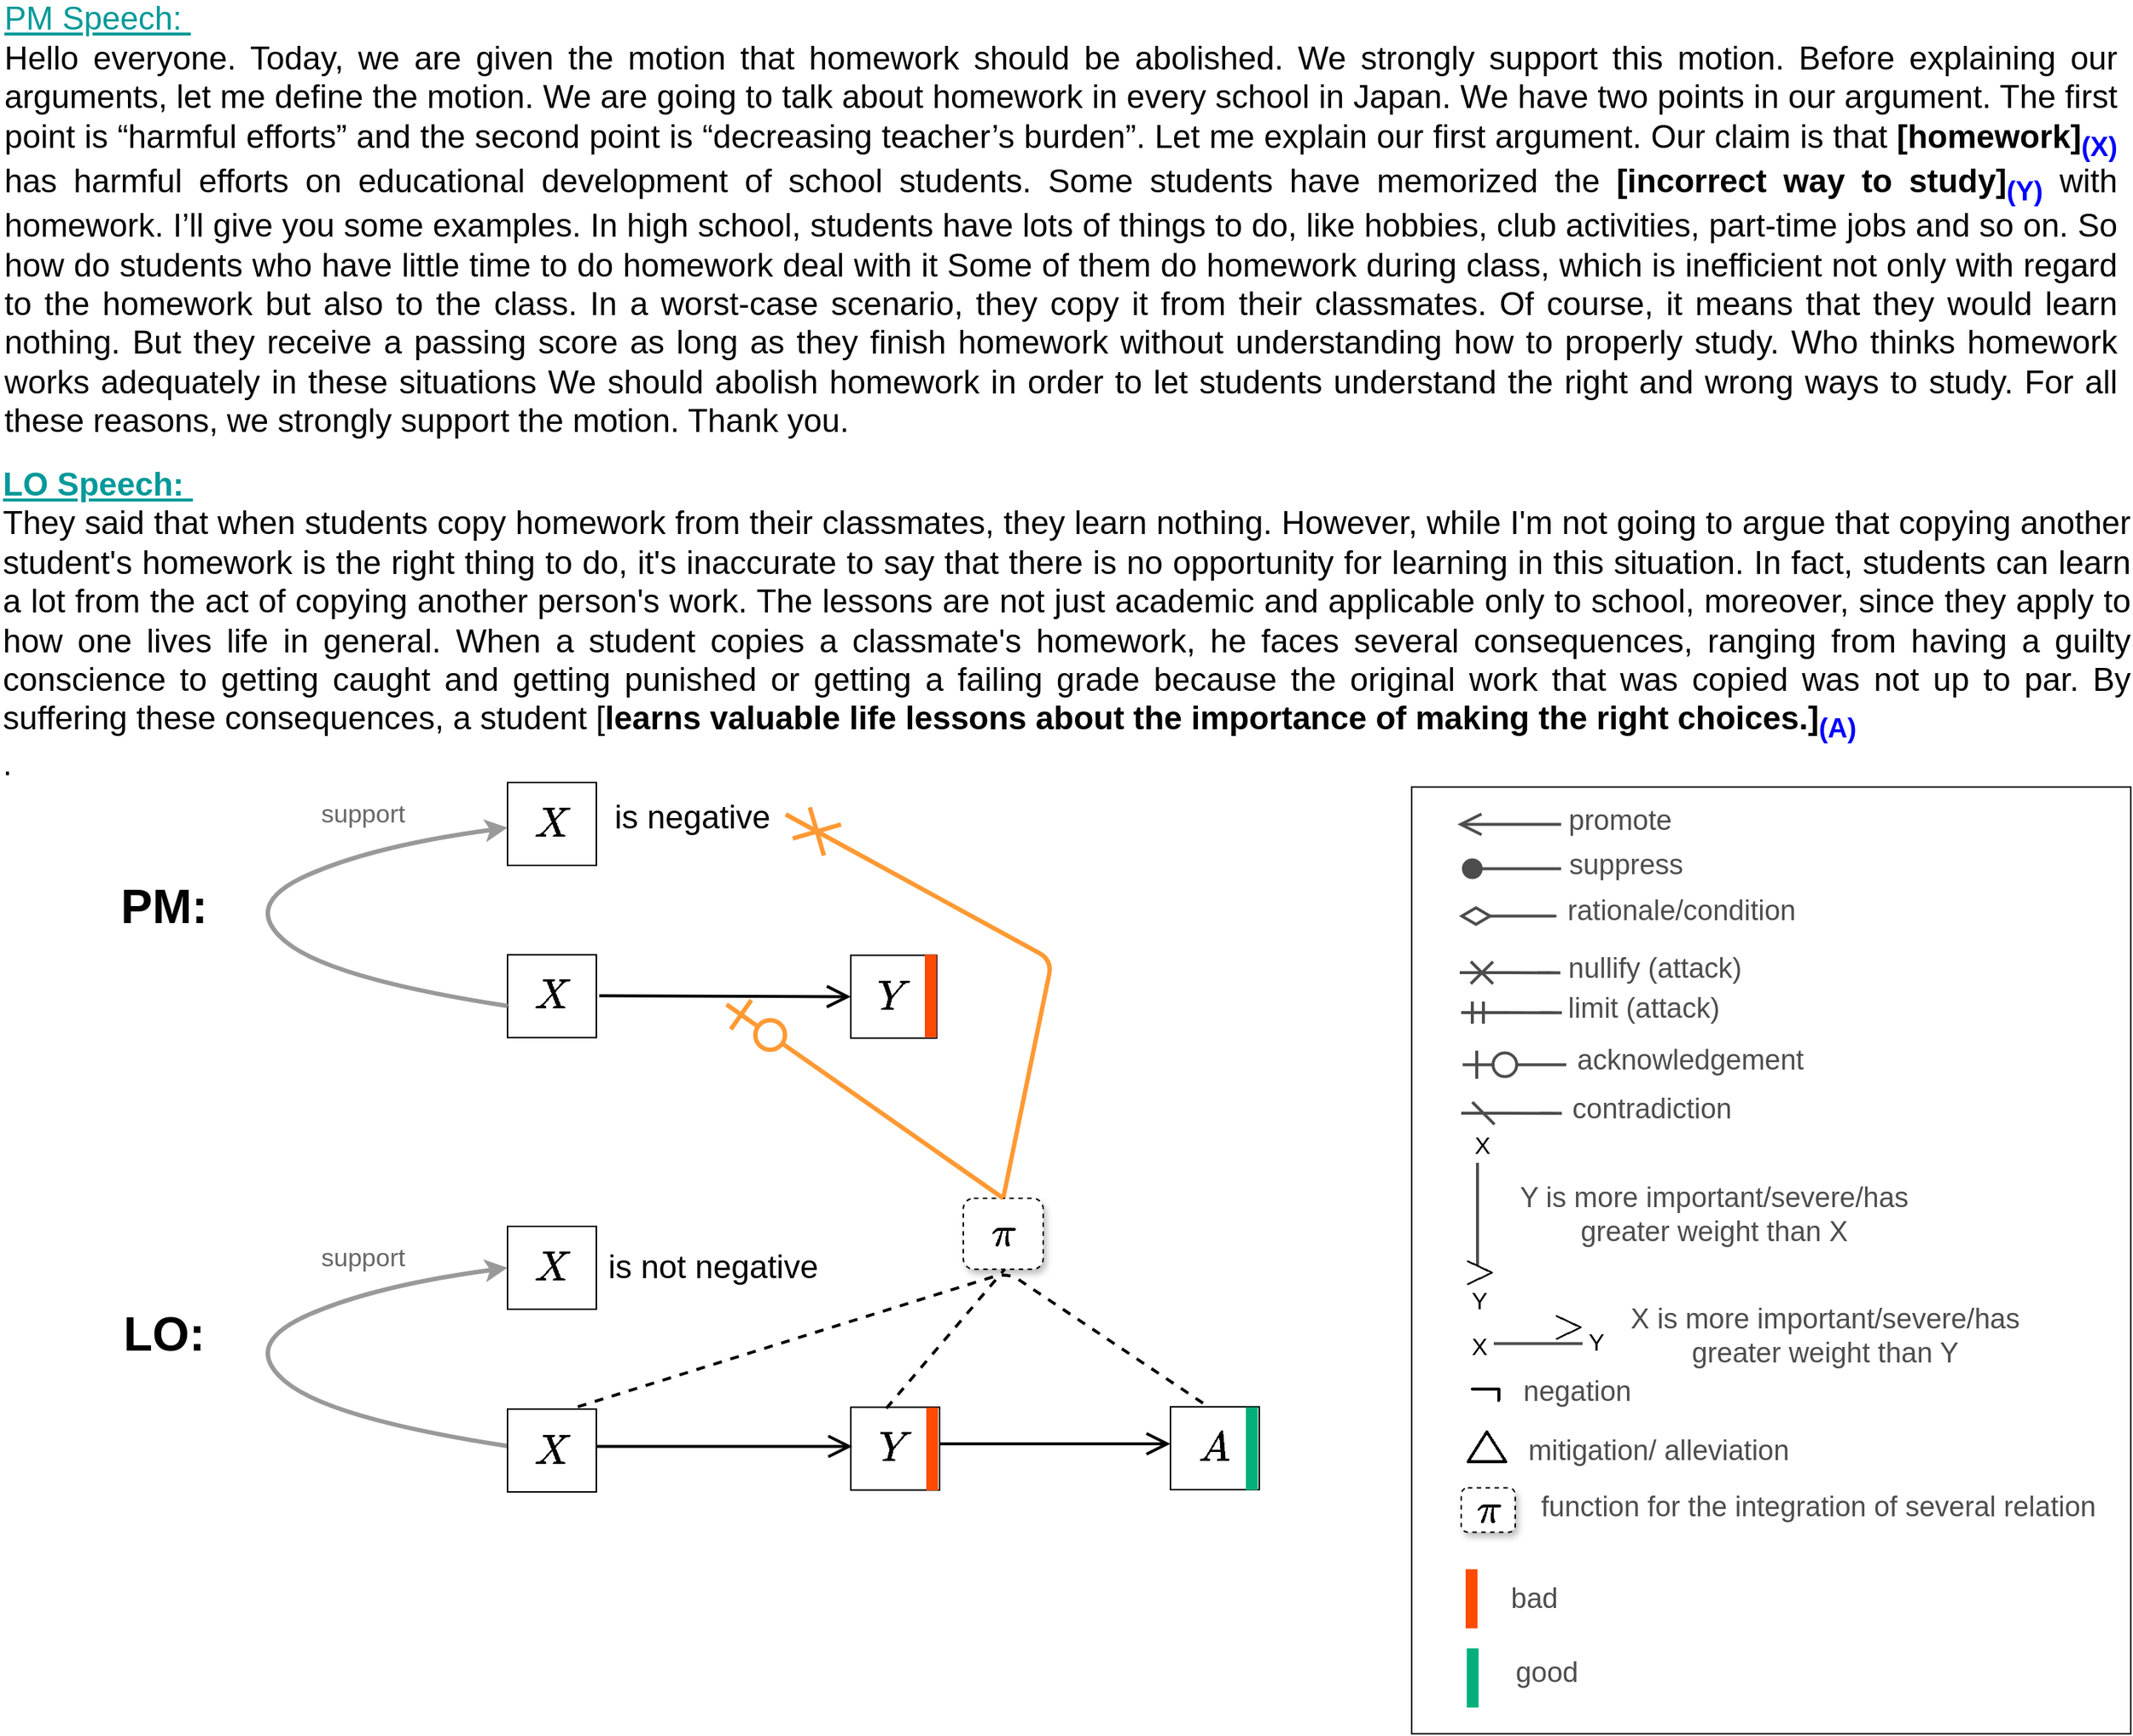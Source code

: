 <mxfile version="16.1.2" type="device"><diagram id="NebdKccpn1Tcwdz-Rh-k" name="Page-1"><mxGraphModel dx="1261" dy="2596" grid="1" gridSize="10" guides="1" tooltips="1" connect="1" arrows="1" fold="1" page="1" pageScale="1" pageWidth="1100" pageHeight="1700" math="1" shadow="0"><root><mxCell id="0"/><mxCell id="1" parent="0"/><mxCell id="UqYzVpXplDqsbALxIXjI-1" value="&lt;div style=&quot;text-align: justify ; font-size: 22px&quot;&gt;&lt;font style=&quot;font-size: 22px&quot; color=&quot;#009999&quot;&gt;&lt;u&gt;PM Speech:&amp;nbsp;&lt;/u&gt;&lt;/font&gt;&lt;/div&gt;&lt;div style=&quot;text-align: justify&quot;&gt;&lt;span style=&quot;font-size: 22px&quot;&gt;Hello everyone. Today, we are given the motion that homework should be abolished. We strongly support this motion. Before explaining our arguments, let me define the motion. We are going to talk about homework in every school in Japan. We have two points in our argument. The first point is “harmful efforts” and the second point is “decreasing teacher’s burden”. Let me explain our first argument. Our claim is that &lt;b&gt;[homework]&lt;sub&gt;&lt;font color=&quot;#0000ff&quot;&gt;(X)&lt;/font&gt;&lt;/sub&gt;&lt;/b&gt; has harmful efforts on educational development of school students. Some students have memorized the &lt;b&gt;[incorrect way to study]&lt;sub&gt;&lt;font color=&quot;#0000ff&quot;&gt;(Y)&lt;/font&gt;&lt;/sub&gt;&lt;/b&gt; with homework. I’ll give you some examples. In high school, students have lots of things to do, like hobbies, club activities, part-time jobs and so on. So how do students who have little time to do homework deal with it Some of them do homework during class, which is inefficient not only with regard to the homework but also to the class. In a worst-case scenario, they copy it from their classmates. Of course, it means that they would learn nothing. But they receive a passing score as long as they finish homework without understanding how to properly study. Who thinks homework works adequately in these situations We should abolish homework in order to let students understand the right and wrong ways to study. For all these reasons, we strongly support the motion. Thank you.&lt;/span&gt;&lt;br&gt;&lt;/div&gt;" style="text;html=1;strokeColor=none;fillColor=none;align=left;verticalAlign=middle;whiteSpace=wrap;rounded=0;" parent="1" vertex="1"><mxGeometry x="530" width="1430" height="260" as="geometry"/></mxCell><mxCell id="UqYzVpXplDqsbALxIXjI-18" value="&lt;font size=&quot;1&quot;&gt;&lt;b style=&quot;font-size: 32px&quot;&gt;PM:&lt;/b&gt;&lt;/font&gt;" style="text;html=1;strokeColor=none;fillColor=none;align=center;verticalAlign=middle;whiteSpace=wrap;rounded=0;" parent="1" vertex="1"><mxGeometry x="600" y="574" width="80" height="40" as="geometry"/></mxCell><mxCell id="UqYzVpXplDqsbALxIXjI-19" value="&lt;font size=&quot;1&quot;&gt;&lt;b style=&quot;font-size: 32px&quot;&gt;LO:&lt;/b&gt;&lt;/font&gt;" style="text;html=1;strokeColor=none;fillColor=none;align=center;verticalAlign=middle;whiteSpace=wrap;rounded=0;" parent="1" vertex="1"><mxGeometry x="600" y="862.75" width="80" height="40" as="geometry"/></mxCell><mxCell id="UqYzVpXplDqsbALxIXjI-66" value="&lt;font style=&quot;font-size: 24px&quot;&gt;$$X$$&lt;/font&gt;" style="whiteSpace=wrap;html=1;align=center;" parent="1" vertex="1"><mxGeometry x="872" y="510" width="60" height="56" as="geometry"/></mxCell><mxCell id="UqYzVpXplDqsbALxIXjI-67" value="&lt;font style=&quot;font-size: 22px&quot;&gt;is negative&lt;/font&gt;" style="text;html=1;strokeColor=none;fillColor=none;align=center;verticalAlign=middle;whiteSpace=wrap;rounded=0;" parent="1" vertex="1"><mxGeometry x="942" y="516.5" width="110" height="35" as="geometry"/></mxCell><mxCell id="UqYzVpXplDqsbALxIXjI-78" value="&lt;font style=&quot;font-size: 17px&quot; color=&quot;#666666&quot;&gt;support&lt;/font&gt;" style="text;html=1;fillColor=none;align=center;verticalAlign=middle;whiteSpace=wrap;rounded=0;rotation=0;" parent="1" vertex="1"><mxGeometry x="742" y="516.5" width="65" height="30" as="geometry"/></mxCell><mxCell id="UqYzVpXplDqsbALxIXjI-79" value="&lt;font style=&quot;font-size: 24px&quot;&gt;$$X$$&lt;/font&gt;" style="whiteSpace=wrap;html=1;align=center;" parent="1" vertex="1"><mxGeometry x="872" y="810" width="60" height="56" as="geometry"/></mxCell><mxCell id="UqYzVpXplDqsbALxIXjI-80" value="&lt;font style=&quot;font-size: 22px&quot;&gt;is not negative&lt;/font&gt;" style="text;html=1;strokeColor=none;fillColor=none;align=center;verticalAlign=middle;whiteSpace=wrap;rounded=0;" parent="1" vertex="1"><mxGeometry x="932" y="820.5" width="158" height="35" as="geometry"/></mxCell><mxCell id="UqYzVpXplDqsbALxIXjI-85" value="" style="curved=1;endArrow=classic;html=1;strokeWidth=3;exitX=0;exitY=0.5;exitDx=0;exitDy=0;entryX=0;entryY=0.5;entryDx=0;entryDy=0;strokeColor=#999999;" parent="1" target="UqYzVpXplDqsbALxIXjI-79" edge="1"><mxGeometry width="50" height="50" relative="1" as="geometry"><mxPoint x="872" y="958.5" as="sourcePoint"/><mxPoint x="642" y="910.0" as="targetPoint"/><Array as="points"><mxPoint x="752" y="940"/><mxPoint x="692" y="890.0"/><mxPoint x="782" y="850"/></Array></mxGeometry></mxCell><mxCell id="UqYzVpXplDqsbALxIXjI-86" value="&lt;font style=&quot;font-size: 17px&quot; color=&quot;#666666&quot;&gt;support&lt;/font&gt;" style="text;html=1;fillColor=none;align=center;verticalAlign=middle;whiteSpace=wrap;rounded=0;rotation=0;" parent="1" vertex="1"><mxGeometry x="742" y="816.5" width="65" height="30" as="geometry"/></mxCell><mxCell id="TlyaoN2gSQJr0GqYaBix-1" value="&lt;div style=&quot;text-align: justify ; font-size: 22px&quot;&gt;&lt;font style=&quot;font-size: 22px&quot; color=&quot;#009999&quot;&gt;&lt;b&gt;&lt;u&gt;LO Speech:&amp;nbsp;&lt;/u&gt;&lt;/b&gt;&lt;/font&gt;&lt;/div&gt;&lt;div style=&quot;text-align: justify&quot;&gt;&lt;span style=&quot;font-size: 22px&quot;&gt;They said that when students copy homework from their classmates, they learn nothing. However, while I'm not going to argue that copying another student's homework is the right thing to do, it's inaccurate to say that there is no opportunity for learning in this situation. In fact, students can learn a lot from the act of copying another person's work. The lessons are not just academic and applicable only to school, moreover, since they apply to how one lives life in general. When a student copies a classmate's homework, he faces several consequences, ranging from having a guilty conscience to getting caught and getting punished or getting a failing grade because the original work that was copied was not up to par. By suffering these consequences, a student [&lt;b&gt;learns valuable life lessons about the importance of making the right choices.]&lt;sub&gt;&lt;font color=&quot;#0000ff&quot;&gt;(A)&lt;/font&gt;&lt;/sub&gt;&lt;/b&gt;&lt;/span&gt;&lt;/div&gt;&lt;div style=&quot;text-align: justify&quot;&gt;&lt;span style=&quot;font-size: 22px&quot;&gt;.&lt;/span&gt;&lt;br&gt;&lt;/div&gt;" style="text;html=1;strokeColor=none;fillColor=none;align=left;verticalAlign=middle;whiteSpace=wrap;rounded=0;" parent="1" vertex="1"><mxGeometry x="529" y="293" width="1440" height="220" as="geometry"/></mxCell><mxCell id="zVyg_gZ9mH3cBOG2_dau-1" value="&lt;span style=&quot;font-size: 24px&quot;&gt;$$X$$&lt;/span&gt;" style="whiteSpace=wrap;html=1;align=center;" parent="1" vertex="1"><mxGeometry x="872" y="933.5" width="60" height="56" as="geometry"/></mxCell><mxCell id="zVyg_gZ9mH3cBOG2_dau-2" value="&lt;font style=&quot;font-size: 24px&quot;&gt;$$Y$$&lt;/font&gt;" style="whiteSpace=wrap;html=1;align=center;" parent="1" vertex="1"><mxGeometry x="1104" y="932.25" width="60" height="56" as="geometry"/></mxCell><mxCell id="a3201PuDjMksrVRd_3H--1" value="" style="endArrow=open;html=1;fontColor=#666666;endSize=12;entryX=0;entryY=0.5;entryDx=0;entryDy=0;endFill=0;strokeWidth=2;" parent="1" edge="1"><mxGeometry width="50" height="50" relative="1" as="geometry"><mxPoint x="932" y="958.75" as="sourcePoint"/><mxPoint x="1105" y="958.75" as="targetPoint"/></mxGeometry></mxCell><mxCell id="a3201PuDjMksrVRd_3H--5" value="" style="whiteSpace=wrap;html=1;fontColor=#666666;strokeColor=none;fillColor=#FF4B00;" parent="1" vertex="1"><mxGeometry x="1155" y="932.5" width="8" height="56" as="geometry"/></mxCell><mxCell id="a3201PuDjMksrVRd_3H--9" value="&lt;span style=&quot;font-size: 24px&quot;&gt;$$X$$&lt;/span&gt;" style="whiteSpace=wrap;html=1;align=center;" parent="1" vertex="1"><mxGeometry x="872" y="626.38" width="60" height="56" as="geometry"/></mxCell><mxCell id="a3201PuDjMksrVRd_3H--10" value="&lt;font style=&quot;font-size: 24px&quot;&gt;$$Y$$&lt;/font&gt;" style="whiteSpace=wrap;html=1;align=center;" parent="1" vertex="1"><mxGeometry x="1104" y="626.75" width="58" height="56" as="geometry"/></mxCell><mxCell id="a3201PuDjMksrVRd_3H--11" value="" style="whiteSpace=wrap;html=1;fontColor=#666666;strokeColor=none;fillColor=#FF4B00;" parent="1" vertex="1"><mxGeometry x="1154" y="626.25" width="8" height="56" as="geometry"/></mxCell><mxCell id="a3201PuDjMksrVRd_3H--12" value="" style="endArrow=open;html=1;fontColor=#666666;endSize=12;entryX=0;entryY=0.5;entryDx=0;entryDy=0;endFill=0;strokeWidth=2;exitX=1;exitY=0.5;exitDx=0;exitDy=0;" parent="1" target="a3201PuDjMksrVRd_3H--10" edge="1"><mxGeometry width="50" height="50" relative="1" as="geometry"><mxPoint x="934" y="654.08" as="sourcePoint"/><mxPoint x="1100" y="654.33" as="targetPoint"/></mxGeometry></mxCell><mxCell id="hndT9x4nRhEQMueXy8tr-1" value="" style="curved=1;endArrow=classic;html=1;strokeWidth=3;exitX=0;exitY=0.5;exitDx=0;exitDy=0;entryX=0;entryY=0.5;entryDx=0;entryDy=0;strokeColor=#999999;" parent="1" edge="1"><mxGeometry width="50" height="50" relative="1" as="geometry"><mxPoint x="872" y="661" as="sourcePoint"/><mxPoint x="872" y="540.5" as="targetPoint"/><Array as="points"><mxPoint x="752" y="642.5"/><mxPoint x="692" y="592.5"/><mxPoint x="782" y="552.5"/></Array></mxGeometry></mxCell><mxCell id="hndT9x4nRhEQMueXy8tr-4" value="" style="endArrow=none;html=1;endSize=0;strokeWidth=3;startArrow=cross;startFill=0;startSize=20;strokeColor=#FF9933;entryX=0.5;entryY=0;entryDx=0;entryDy=0;" parent="1" target="uxArnjOWM-Cs2hUMUs9b-4" edge="1"><mxGeometry width="50" height="50" relative="1" as="geometry"><mxPoint x="1060" y="531.5" as="sourcePoint"/><mxPoint x="1094" y="831.5" as="targetPoint"/><Array as="points"><mxPoint x="1240" y="630"/></Array></mxGeometry></mxCell><mxCell id="uxArnjOWM-Cs2hUMUs9b-1" value="&lt;font style=&quot;font-size: 24px&quot;&gt;$$A$$&lt;/font&gt;" style="whiteSpace=wrap;html=1;align=center;" parent="1" vertex="1"><mxGeometry x="1320" y="932" width="60" height="56" as="geometry"/></mxCell><mxCell id="uxArnjOWM-Cs2hUMUs9b-2" value="" style="whiteSpace=wrap;html=1;fontColor=#666666;strokeColor=none;fillColor=#03AF7A;" parent="1" vertex="1"><mxGeometry x="1371" y="932.25" width="8" height="56" as="geometry"/></mxCell><mxCell id="uxArnjOWM-Cs2hUMUs9b-3" value="" style="endArrow=open;html=1;fontColor=#666666;endSize=12;endFill=0;strokeWidth=2;" parent="1" edge="1"><mxGeometry width="50" height="50" relative="1" as="geometry"><mxPoint x="1164" y="957" as="sourcePoint"/><mxPoint x="1320" y="957" as="targetPoint"/></mxGeometry></mxCell><mxCell id="uxArnjOWM-Cs2hUMUs9b-4" value="&lt;font style=&quot;font-size: 24px&quot;&gt;$$\pi$$&lt;/font&gt;" style="whiteSpace=wrap;html=1;dashed=1;perimeterSpacing=0;shadow=1;align=center;rounded=1;" parent="1" vertex="1"><mxGeometry x="1180" y="791" width="54" height="48" as="geometry"/></mxCell><mxCell id="uxArnjOWM-Cs2hUMUs9b-5" value="" style="endArrow=none;html=1;fontColor=#666666;endSize=12;strokeColor=#000000;dashed=1;strokeWidth=2;endFill=0;exitX=0.5;exitY=0;exitDx=0;exitDy=0;entryX=0.75;entryY=0;entryDx=0;entryDy=0;" parent="1" edge="1"><mxGeometry width="50" height="50" relative="1" as="geometry"><mxPoint x="1342" y="929.5" as="sourcePoint"/><mxPoint x="917" y="932.75" as="targetPoint"/><Array as="points"><mxPoint x="1210" y="841"/></Array></mxGeometry></mxCell><mxCell id="uxArnjOWM-Cs2hUMUs9b-6" value="" style="endArrow=none;html=1;strokeWidth=2;exitX=0.5;exitY=0;exitDx=0;exitDy=0;dashed=1;" parent="1" edge="1"><mxGeometry width="50" height="50" relative="1" as="geometry"><mxPoint x="1128" y="933.0" as="sourcePoint"/><mxPoint x="1208" y="839.0" as="targetPoint"/></mxGeometry></mxCell><mxCell id="uxArnjOWM-Cs2hUMUs9b-7" value="" style="endArrow=none;html=1;endSize=0;strokeWidth=3;startArrow=ERzeroToOne;startFill=1;startSize=20;strokeColor=#FF9933;entryX=0.5;entryY=0;entryDx=0;entryDy=0;" parent="1" target="uxArnjOWM-Cs2hUMUs9b-4" edge="1"><mxGeometry width="50" height="50" relative="1" as="geometry"><mxPoint x="1020" y="660" as="sourcePoint"/><mxPoint x="1040" y="950" as="targetPoint"/><Array as="points"/></mxGeometry></mxCell><mxCell id="59dmWooZ-2dvoxR8wWdi-1" value="" style="rounded=0;whiteSpace=wrap;html=1;glass=0;sketch=0;strokeColor=default;fillColor=none;" vertex="1" parent="1"><mxGeometry x="1483" y="513" width="486" height="640" as="geometry"/></mxCell><mxCell id="59dmWooZ-2dvoxR8wWdi-2" value="" style="endArrow=ERzeroToOne;html=1;endFill=1;endSize=16;strokeWidth=2;strokeColor=#4D4D4D;" edge="1" parent="1"><mxGeometry width="50" height="50" relative="1" as="geometry"><mxPoint x="1587.5" y="700.75" as="sourcePoint"/><mxPoint x="1517.5" y="700.75" as="targetPoint"/></mxGeometry></mxCell><mxCell id="59dmWooZ-2dvoxR8wWdi-3" value="" style="endArrow=none;html=1;endSize=16;strokeWidth=2;strokeColor=#4D4D4D;" edge="1" parent="1"><mxGeometry width="50" height="50" relative="1" as="geometry"><mxPoint x="1527.5" y="837.0" as="sourcePoint"/><mxPoint x="1527.5" y="767.0" as="targetPoint"/></mxGeometry></mxCell><mxCell id="59dmWooZ-2dvoxR8wWdi-4" value="&lt;span style=&quot;font-size: 24px&quot;&gt;&lt;font style=&quot;font-size: 24px&quot;&gt;$$&amp;gt;$$&lt;/font&gt;&lt;/span&gt;" style="text;html=1;strokeColor=none;fillColor=none;align=center;verticalAlign=middle;whiteSpace=wrap;rounded=0;fontSize=24;fontStyle=1;horizontal=1;" vertex="1" parent="1"><mxGeometry x="1508.5" y="830" width="40" height="20" as="geometry"/></mxCell><mxCell id="59dmWooZ-2dvoxR8wWdi-5" value="&lt;span style=&quot;font-size: 19px&quot;&gt;Y is more important/severe/has greater weight than X&lt;/span&gt;" style="text;html=1;strokeColor=none;fillColor=none;align=center;verticalAlign=middle;whiteSpace=wrap;rounded=0;fontColor=#4D4D4D;" vertex="1" parent="1"><mxGeometry x="1539.5" y="777" width="294.5" height="50" as="geometry"/></mxCell><mxCell id="59dmWooZ-2dvoxR8wWdi-6" value="&lt;font style=&quot;font-size: 16px&quot;&gt;X&lt;/font&gt;" style="text;html=1;strokeColor=none;fillColor=none;align=center;verticalAlign=middle;whiteSpace=wrap;rounded=0;fontSize=14;" vertex="1" parent="1"><mxGeometry x="1510.5" y="744.75" width="40" height="20" as="geometry"/></mxCell><mxCell id="59dmWooZ-2dvoxR8wWdi-7" value="&lt;font style=&quot;font-size: 16px&quot;&gt;Y&lt;/font&gt;" style="text;html=1;strokeColor=none;fillColor=none;align=center;verticalAlign=middle;whiteSpace=wrap;rounded=0;fontSize=14;" vertex="1" parent="1"><mxGeometry x="1508.5" y="850" width="40" height="20" as="geometry"/></mxCell><mxCell id="59dmWooZ-2dvoxR8wWdi-8" value="" style="endArrow=none;html=1;endSize=0;strokeWidth=2;startArrow=cross;startFill=0;startSize=12;strokeColor=#4D4D4D;" edge="1" parent="1"><mxGeometry width="50" height="50" relative="1" as="geometry"><mxPoint x="1515.5" y="638.5" as="sourcePoint"/><mxPoint x="1583.5" y="638.62" as="targetPoint"/><Array as="points"><mxPoint x="1583.5" y="638.62"/><mxPoint x="1565.5" y="638.5"/></Array></mxGeometry></mxCell><mxCell id="59dmWooZ-2dvoxR8wWdi-9" value="&lt;font style=&quot;font-size: 19px&quot;&gt;nullify (attack)&lt;/font&gt;" style="text;html=1;strokeColor=none;fillColor=none;align=center;verticalAlign=middle;whiteSpace=wrap;rounded=0;fontColor=#4D4D4D;" vertex="1" parent="1"><mxGeometry x="1577.5" y="618.75" width="138.5" height="34" as="geometry"/></mxCell><mxCell id="59dmWooZ-2dvoxR8wWdi-10" value="" style="endArrow=open;html=1;fontColor=#666666;endSize=12;endFill=0;strokeWidth=2;strokeColor=#4D4D4D;" edge="1" parent="1"><mxGeometry width="50" height="50" relative="1" as="geometry"><mxPoint x="1584" y="538.25" as="sourcePoint"/><mxPoint x="1514" y="538.25" as="targetPoint"/></mxGeometry></mxCell><mxCell id="59dmWooZ-2dvoxR8wWdi-11" value="&lt;span style=&quot;font-size: 19px&quot;&gt;promote&lt;/span&gt;" style="text;html=1;strokeColor=none;fillColor=none;align=center;verticalAlign=middle;whiteSpace=wrap;rounded=0;fontColor=#4D4D4D;" vertex="1" parent="1"><mxGeometry x="1584" y="519.25" width="80" height="34" as="geometry"/></mxCell><mxCell id="59dmWooZ-2dvoxR8wWdi-12" value="" style="endArrow=oval;html=1;fontColor=#666666;endSize=12;endFill=1;strokeWidth=2;strokeColor=#4D4D4D;" edge="1" parent="1"><mxGeometry width="50" height="50" relative="1" as="geometry"><mxPoint x="1584" y="568.25" as="sourcePoint"/><mxPoint x="1524" y="568.25" as="targetPoint"/></mxGeometry></mxCell><mxCell id="59dmWooZ-2dvoxR8wWdi-13" value="&lt;span style=&quot;font-size: 19px&quot;&gt;suppress&lt;/span&gt;" style="text;html=1;strokeColor=none;fillColor=none;align=center;verticalAlign=middle;whiteSpace=wrap;rounded=0;fontColor=#4D4D4D;" vertex="1" parent="1"><mxGeometry x="1588" y="549.25" width="80" height="34" as="geometry"/></mxCell><mxCell id="59dmWooZ-2dvoxR8wWdi-14" value="" style="endArrow=none;html=1;endSize=0;strokeWidth=2;startArrow=diamondThin;startFill=0;startSize=17;strokeColor=#4D4D4D;" edge="1" parent="1"><mxGeometry width="50" height="50" relative="1" as="geometry"><mxPoint x="1515" y="600.25" as="sourcePoint"/><mxPoint x="1553" y="600.25" as="targetPoint"/><Array as="points"><mxPoint x="1585" y="600.25"/><mxPoint x="1563" y="600.25"/></Array></mxGeometry></mxCell><mxCell id="59dmWooZ-2dvoxR8wWdi-15" value="&lt;font style=&quot;font-size: 19px&quot;&gt;rationale/condition&lt;/font&gt;" style="text;html=1;strokeColor=none;fillColor=none;align=center;verticalAlign=middle;whiteSpace=wrap;rounded=0;fontColor=#4D4D4D;" vertex="1" parent="1"><mxGeometry x="1580" y="580.25" width="171" height="34" as="geometry"/></mxCell><mxCell id="59dmWooZ-2dvoxR8wWdi-16" value="&lt;font style=&quot;font-size: 19px&quot;&gt;acknowledgement&lt;/font&gt;" style="text;html=1;strokeColor=none;fillColor=none;align=center;verticalAlign=middle;whiteSpace=wrap;rounded=0;fontColor=#4D4D4D;" vertex="1" parent="1"><mxGeometry x="1588" y="680.75" width="167" height="34" as="geometry"/></mxCell><mxCell id="59dmWooZ-2dvoxR8wWdi-17" value="" style="endArrow=none;html=1;endSize=16;strokeWidth=2;strokeColor=#4D4D4D;" edge="1" parent="1"><mxGeometry width="50" height="50" relative="1" as="geometry"><mxPoint x="1598.5" y="889.25" as="sourcePoint"/><mxPoint x="1538.5" y="889.25" as="targetPoint"/></mxGeometry></mxCell><mxCell id="59dmWooZ-2dvoxR8wWdi-18" value="&lt;span style=&quot;font-size: 24px&quot;&gt;&lt;font style=&quot;font-size: 24px&quot;&gt;$$&amp;gt;$$&lt;/font&gt;&lt;/span&gt;" style="text;html=1;strokeColor=none;fillColor=none;align=center;verticalAlign=middle;whiteSpace=wrap;rounded=0;fontSize=24;fontStyle=1;horizontal=1;" vertex="1" parent="1"><mxGeometry x="1568.5" y="867.25" width="40" height="20" as="geometry"/></mxCell><mxCell id="59dmWooZ-2dvoxR8wWdi-19" value="&lt;font style=&quot;font-size: 16px&quot;&gt;X&lt;/font&gt;" style="text;html=1;strokeColor=none;fillColor=none;align=center;verticalAlign=middle;whiteSpace=wrap;rounded=0;fontSize=14;" vertex="1" parent="1"><mxGeometry x="1508.5" y="881.25" width="40" height="20" as="geometry"/></mxCell><mxCell id="59dmWooZ-2dvoxR8wWdi-20" value="&lt;font style=&quot;font-size: 16px&quot;&gt;Y&lt;/font&gt;" style="text;html=1;strokeColor=none;fillColor=none;align=center;verticalAlign=middle;whiteSpace=wrap;rounded=0;fontSize=14;" vertex="1" parent="1"><mxGeometry x="1587.5" y="878.25" width="40" height="20" as="geometry"/></mxCell><mxCell id="59dmWooZ-2dvoxR8wWdi-21" value="&lt;span style=&quot;font-size: 19px&quot;&gt;X is more important/severe/has greater weight&amp;nbsp;&lt;/span&gt;&lt;span style=&quot;font-size: 19px&quot;&gt;than Y&lt;/span&gt;" style="text;html=1;strokeColor=none;fillColor=none;align=center;verticalAlign=middle;whiteSpace=wrap;rounded=0;fontColor=#4D4D4D;" vertex="1" parent="1"><mxGeometry x="1628.5" y="867.25" width="266.5" height="34" as="geometry"/></mxCell><mxCell id="59dmWooZ-2dvoxR8wWdi-22" value="" style="endArrow=none;html=1;endSize=0;strokeWidth=2;startArrow=dash;startFill=0;startSize=12;strokeColor=#4D4D4D;" edge="1" parent="1"><mxGeometry width="50" height="50" relative="1" as="geometry"><mxPoint x="1516.5" y="733.5" as="sourcePoint"/><mxPoint x="1584.5" y="733.62" as="targetPoint"/><Array as="points"><mxPoint x="1584.5" y="733.62"/><mxPoint x="1566.5" y="733.5"/></Array></mxGeometry></mxCell><mxCell id="59dmWooZ-2dvoxR8wWdi-23" value="&lt;font style=&quot;font-size: 19px&quot;&gt;contradiction&lt;/font&gt;" style="text;html=1;strokeColor=none;fillColor=none;align=center;verticalAlign=middle;whiteSpace=wrap;rounded=0;fontColor=#4D4D4D;" vertex="1" parent="1"><mxGeometry x="1590.5" y="713.75" width="109" height="34" as="geometry"/></mxCell><mxCell id="59dmWooZ-2dvoxR8wWdi-24" value="" style="whiteSpace=wrap;html=1;fontColor=#666666;strokeColor=none;fillColor=#FF4B00;" vertex="1" parent="1"><mxGeometry x="1519.5" y="1041.75" width="8" height="40" as="geometry"/></mxCell><mxCell id="59dmWooZ-2dvoxR8wWdi-25" value="&lt;span style=&quot;font-size: 19px&quot;&gt;bad&lt;/span&gt;" style="text;html=1;strokeColor=none;fillColor=none;align=center;verticalAlign=middle;whiteSpace=wrap;rounded=0;fontColor=#4D4D4D;" vertex="1" parent="1"><mxGeometry x="1538" y="1044.75" width="55.5" height="34" as="geometry"/></mxCell><mxCell id="59dmWooZ-2dvoxR8wWdi-26" value="" style="whiteSpace=wrap;html=1;fontColor=#666666;strokeColor=none;fillColor=#03AF7A;" vertex="1" parent="1"><mxGeometry x="1520.25" y="1095.25" width="8" height="40" as="geometry"/></mxCell><mxCell id="59dmWooZ-2dvoxR8wWdi-27" value="&lt;span style=&quot;font-size: 19px&quot;&gt;good&lt;/span&gt;" style="text;html=1;strokeColor=none;fillColor=none;align=center;verticalAlign=middle;whiteSpace=wrap;rounded=0;fontColor=#4D4D4D;" vertex="1" parent="1"><mxGeometry x="1541" y="1095.25" width="66.5" height="34" as="geometry"/></mxCell><mxCell id="59dmWooZ-2dvoxR8wWdi-28" value="&lt;span style=&quot;font-size: 19px&quot;&gt;mitigation/&amp;nbsp;&lt;/span&gt;&lt;span style=&quot;font-size: 19px&quot;&gt;alleviation&lt;/span&gt;" style="text;html=1;strokeColor=none;fillColor=none;align=center;verticalAlign=middle;whiteSpace=wrap;rounded=0;fontColor=#4D4D4D;" vertex="1" parent="1"><mxGeometry x="1557.25" y="944.5" width="186" height="34" as="geometry"/></mxCell><mxCell id="59dmWooZ-2dvoxR8wWdi-29" value="&lt;font style=&quot;font-size: 26px&quot;&gt;$$\boldsymbol{\triangle}$$&lt;/font&gt;" style="text;html=1;strokeColor=none;fillColor=none;align=center;verticalAlign=middle;whiteSpace=wrap;rounded=0;" vertex="1" parent="1"><mxGeometry x="1504.25" y="943.5" width="60" height="35" as="geometry"/></mxCell><mxCell id="59dmWooZ-2dvoxR8wWdi-30" value="&lt;font style=&quot;font-size: 26px&quot;&gt;$$\boldsymbol{\neg}$$&lt;/font&gt;" style="text;html=1;strokeColor=none;fillColor=none;align=center;verticalAlign=middle;whiteSpace=wrap;rounded=0;" vertex="1" parent="1"><mxGeometry x="1502.5" y="904.5" width="60" height="35" as="geometry"/></mxCell><mxCell id="59dmWooZ-2dvoxR8wWdi-31" value="&lt;span style=&quot;font-size: 19px&quot;&gt;negation&lt;/span&gt;" style="text;html=1;strokeColor=none;fillColor=none;align=center;verticalAlign=middle;whiteSpace=wrap;rounded=0;fontColor=#4D4D4D;" vertex="1" parent="1"><mxGeometry x="1555" y="904.5" width="80" height="34" as="geometry"/></mxCell><mxCell id="59dmWooZ-2dvoxR8wWdi-32" value="&lt;font style=&quot;font-size: 24px&quot;&gt;$$\pi$$&lt;/font&gt;" style="whiteSpace=wrap;html=1;dashed=1;perimeterSpacing=0;shadow=1;align=center;rounded=1;" vertex="1" parent="1"><mxGeometry x="1516.5" y="986.75" width="36.5" height="30" as="geometry"/></mxCell><mxCell id="59dmWooZ-2dvoxR8wWdi-33" value="&lt;span style=&quot;font-size: 19px&quot;&gt;function for the integration of several relation&lt;/span&gt;" style="text;html=1;strokeColor=none;fillColor=none;align=center;verticalAlign=middle;whiteSpace=wrap;rounded=0;fontColor=#4D4D4D;" vertex="1" parent="1"><mxGeometry x="1557.25" y="982.75" width="401.75" height="34" as="geometry"/></mxCell><mxCell id="59dmWooZ-2dvoxR8wWdi-34" value="" style="endArrow=none;html=1;endSize=0;strokeWidth=2;startArrow=ERmandOne;startFill=0;startSize=12;strokeColor=#4D4D4D;" edge="1" parent="1"><mxGeometry width="50" height="50" relative="1" as="geometry"><mxPoint x="1516.5" y="665.5" as="sourcePoint"/><mxPoint x="1584.5" y="665.62" as="targetPoint"/><Array as="points"><mxPoint x="1584.5" y="665.62"/><mxPoint x="1566.5" y="665.5"/></Array></mxGeometry></mxCell><mxCell id="59dmWooZ-2dvoxR8wWdi-35" value="&lt;span style=&quot;font-size: 19px&quot;&gt;limit (attack)&lt;/span&gt;" style="text;html=1;strokeColor=none;fillColor=none;align=center;verticalAlign=middle;whiteSpace=wrap;rounded=0;fontColor=#4D4D4D;" vertex="1" parent="1"><mxGeometry x="1575.5" y="645.75" width="127.5" height="34" as="geometry"/></mxCell></root></mxGraphModel></diagram></mxfile>